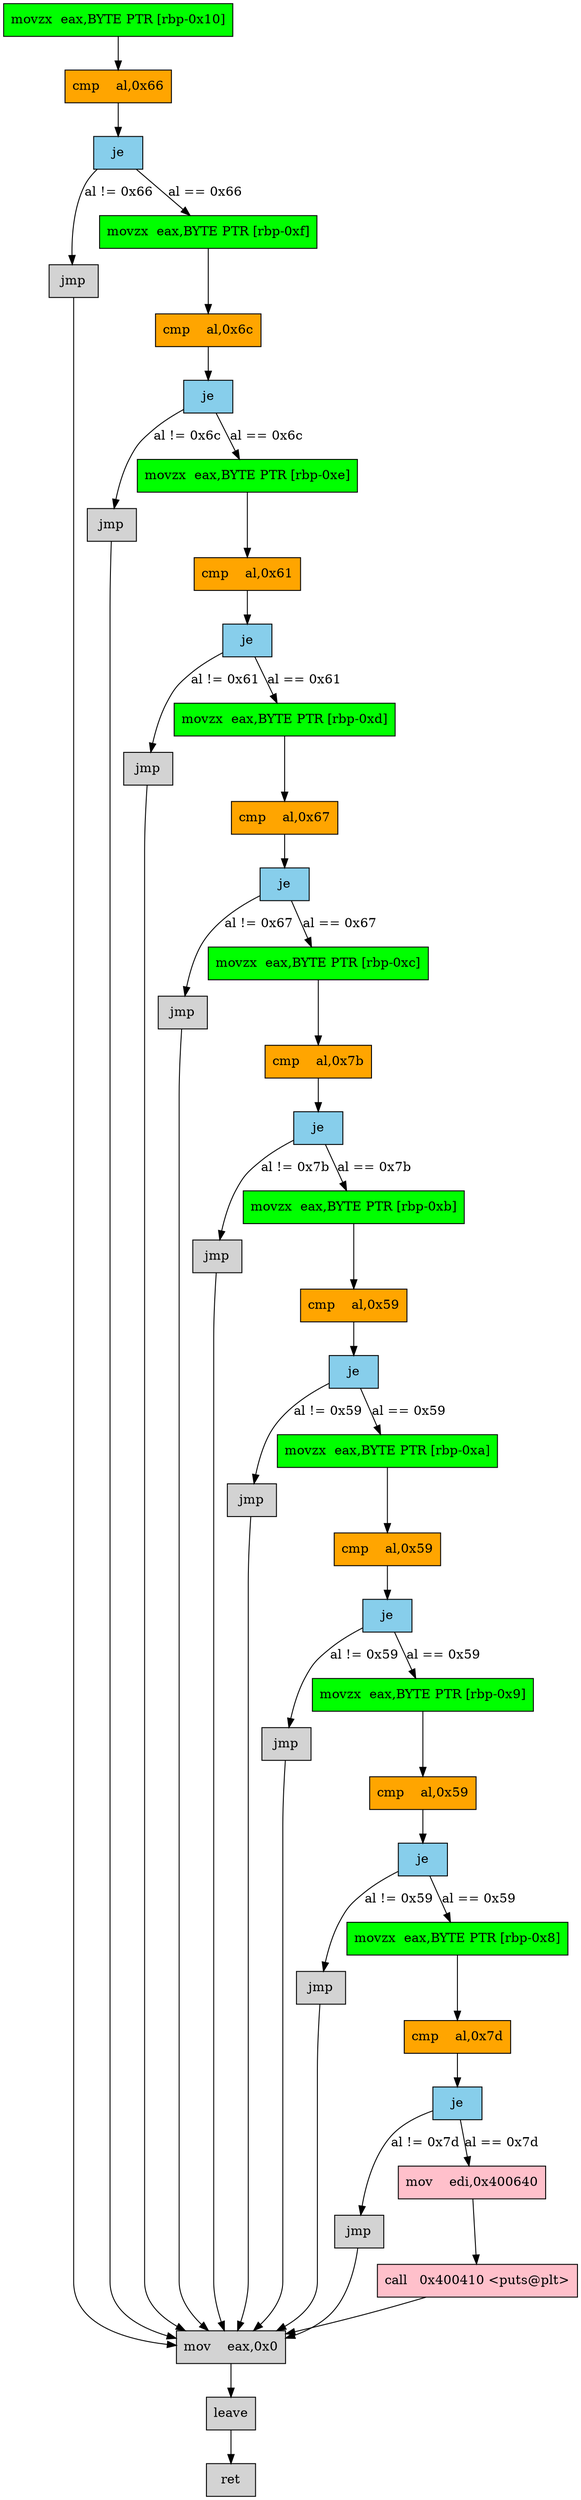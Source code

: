 # dot -Tpng -o flow.png flow.dot 

digraph graph_name {
    node [ style = filled, shape = box ]
    n0x400545 [ label = "movzx  eax,BYTE PTR [rbp-0x10]", fillcolor="green" ];
    n0x400549 [ label = "cmp    al,0x66", fillcolor="orange" ];
    n0x40054b [ label = "je", fillcolor="skyblue" ];
    n0x40054d [ label = "jmp" ];
    n0x40054f [ label = "movzx  eax,BYTE PTR [rbp-0xf]", fillcolor="green" ];
    n0x400553 [ label = "cmp    al,0x6c", fillcolor="orange" ];
    n0x400555 [ label = "je", fillcolor="skyblue" ];
    n0x400557 [ label = "jmp" ];
   n0x400559 [ label = "movzx  eax,BYTE PTR [rbp-0xe]", fillcolor="green" ];
   n0x40055d [ label = "cmp    al,0x61", fillcolor="orange" ];
   n0x40055f [ label = "je", fillcolor="skyblue" ];
   n0x400561 [ label = "jmp" ];
   n0x400563 [ label = "movzx  eax,BYTE PTR [rbp-0xd]", fillcolor="green" ];
   n0x400567 [ label = "cmp    al,0x67", fillcolor="orange" ];
   n0x400569 [ label = "je", fillcolor="skyblue" ];
   n0x40056b [ label = "jmp" ];
   n0x40056d [ label = "movzx  eax,BYTE PTR [rbp-0xc]", fillcolor="green" ];
   n0x400571 [ label = "cmp    al,0x7b", fillcolor="orange" ];
   n0x400573 [ label = "je", fillcolor="skyblue" ];
   n0x400575 [ label = "jmp" ];
   n0x400577 [ label = "movzx  eax,BYTE PTR [rbp-0xb]", fillcolor="green" ];
   n0x40057b [ label = "cmp    al,0x59", fillcolor="orange" ];
   n0x40057d [ label = "je", fillcolor="skyblue" ];
   n0x40057f [ label = "jmp" ];
   n0x400581 [ label = "movzx  eax,BYTE PTR [rbp-0xa]", fillcolor="green" ];
   n0x400585 [ label = "cmp    al,0x59", fillcolor="orange" ];
   n0x400587 [ label = "je", fillcolor="skyblue" ];
   n0x400589 [ label = "jmp" ];
   n0x40058b [ label = "movzx  eax,BYTE PTR [rbp-0x9]", fillcolor="green" ];
   n0x40058f [ label = "cmp    al,0x59", fillcolor="orange" ];
   n0x400591 [ label = "je", fillcolor="skyblue" ];
   n0x400593 [ label = "jmp" ];
   n0x400595 [ label = "movzx  eax,BYTE PTR [rbp-0x8]", fillcolor="green" ];
   n0x400599 [ label = "cmp    al,0x7d", fillcolor="orange" ];
   n0x40059b [ label = "je", fillcolor="skyblue" ];
   n0x40059d [ label = "jmp" ];

    n0x40059f [ label = "mov    edi,0x400640", fillcolor="pink" ];
    n0x4005a4 [ label = "call   0x400410 <puts@plt>", fillcolor="pink" ];

    n0x4005a9 [ label = "mov    eax,0x0" ];
    n0x4005ae [ label = "leave" ];
    n0x4005af [ label = "ret" ];

    n0x400545 -> n0x400549 -> n0x40054b;
    n0x40054b -> n0x40054f [ label = "al == 0x66" ];
    n0x40054b -> n0x40054d [ label = "al != 0x66" ];
    n0x40054d -> n0x4005a9;

    n0x40054f -> n0x400553 -> n0x400555;
    n0x400555 -> n0x400559 [ label = "al == 0x6c" ];
    n0x400555 -> n0x400557 [ label = "al != 0x6c" ];
    n0x400557 -> n0x4005a9;

    n0x400559 -> n0x40055d -> n0x40055f;
    n0x40055f -> n0x400563 [label = "al == 0x61"];
    n0x40055f -> n0x400561 [label = "al != 0x61"];
    n0x400561 -> n0x4005a9;

   n0x400563 -> n0x400567 -> n0x400569;
   n0x400569 -> n0x40056d [label = "al == 0x67"];
   n0x400569 -> n0x40056b [label = "al != 0x67"];
   n0x40056b -> n0x4005a9;

   n0x40056d -> n0x400571 -> n0x400573;
   n0x400573 -> n0x400577 [ label = "al == 0x7b"];
   n0x400573 -> n0x400575 [ label = "al != 0x7b"];
   n0x400575 -> n0x4005a9;

   n0x400577 -> n0x40057b -> n0x40057d;
   n0x40057d -> n0x400581 [ label = "al == 0x59"];
   n0x40057d -> n0x40057f [ label = "al != 0x59"];
   n0x40057f -> n0x4005a9;

   n0x400581 -> n0x400585 -> n0x400587;
   n0x400587 -> n0x40058b [ label = "al == 0x59" ];
   n0x400587 -> n0x400589 [ label = "al != 0x59" ];
   n0x400589 -> n0x4005a9;

   n0x40058b -> n0x40058f -> n0x400591;
   n0x400591 -> n0x400595 [ label = "al == 0x59" ];
   n0x400591 -> n0x400593 [ label = "al != 0x59" ];
   n0x400593 -> n0x4005a9;

   n0x400595 -> n0x400599 -> n0x40059b;
   n0x40059b -> n0x40059f [ label = "al == 0x7d" ];
   n0x40059b -> n0x40059d [ label = "al != 0x7d" ];
   n0x40059d -> n0x4005a9;

    n0x40059f -> n0x4005a4 -> n0x4005a9 -> n0x4005ae -> n0x4005af;


}